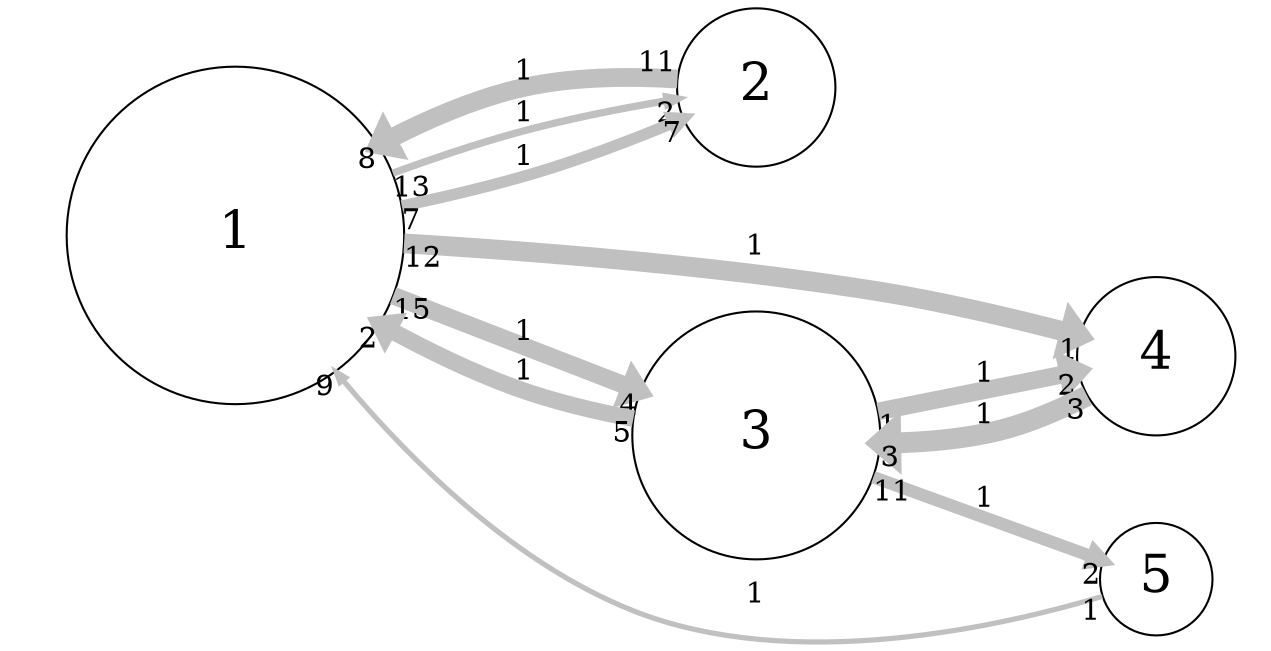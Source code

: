 digraph "" {
	graph [bb="0,0,601.22,305.28",
		overlap=false,
		rankdir=LR,
		ratio=0.5,
		scale=1,
		splines=spline
	];
	node [fontsize=25,
		label="\N",
		shape=circle
	];
	edge [arrowsize=0.5,
		splines=true
	];
	0	[height=2.25,
		label=1,
		pos="110.22,194.48",
		width=2.25];
	1	[height=1.05,
		label=2,
		pos="359.22,267.48",
		width=1.05];
	0 -> 1	[key=0,
		capacity=1,
		color=grey,
		from_pd=12,
		head_lp="318.04,253.64",
		headlabel=2,
		label=1,
		lp="249.22,254.73",
		penwidth=3.5,
		pos="e,321.42,261.89 185.59,225.22 204.99,232.52 226.02,239.83 245.85,245.48 267.11,251.54 291.11,256.49 311.45,260.15",
		pt=14,
		tail_lp="192.34,216.97",
		taillabel=13,
		to_pd=1];
	0 -> 1	[key=1,
		capacity=1,
		color=grey,
		from_pd=6,
		head_lp="321.13,243.95",
		headlabel=7,
		label=1,
		lp="249.22,232.73",
		penwidth=5.5,
		pos="e,324.5,252.2 190.35,209.07 210.81,213.52 232.67,218.87 252.6,224.98 273.23,231.31 295.48,239.97 314.21,247.82",
		pt=10,
		tail_lp="193.73,200.82",
		taillabel=7,
		to_pd=6];
	2	[height=1.65,
		label=3,
		pos="359.22,99.482",
		width=1.65];
	0 -> 2	[key=0,
		capacity=1,
		color=grey,
		from_pd=14,
		head_lp="300.09,128.79",
		headlabel=4,
		label=1,
		lp="249.22,148.73",
		penwidth=8.5,
		pos="e,303.46,120.54 186.34,165.59 220.11,152.6 259.62,137.41 292.23,124.86",
		pt=4,
		tail_lp="193.09,173.84",
		taillabel=15,
		to_pd=3];
	3	[height=1.05,
		label=4,
		pos="550.22,139.48",
		width=1.05];
	0 -> 3	[key=0,
		capacity=1,
		color=grey,
		from_pd=11,
		head_lp="509.76,140.23",
		headlabel=1,
		label=1,
		lp="359.22,188.73",
		penwidth=9.5,
		pos="e,513.13,148.48 191.48,190.16 253.7,186.15 341.94,179.02 418.62,167.48 446.19,163.33 476.66,156.91 501.23,151.26",
		pt=2,
		tail_lp="198.23,190.16",
		taillabel=12,
		to_pd=0];
	1 -> 0	[key=0,
		capacity=1,
		color=grey,
		from_pd=10,
		head_lp="174.65,230.89",
		headlabel=8,
		label=1,
		lp="249.22,276.73",
		penwidth=9.0,
		pos="e,178.03,239.14 321.22,272.01 299.03,273.62 270.43,273.72 245.85,267.48 226.44,262.56 206.81,254.22 188.75,244.89",
		pt=3,
		tail_lp="314.47,280.26",
		taillabel=11,
		to_pd=7];
	2 -> 0	[key=0,
		capacity=1,
		color=grey,
		from_pd=4,
		head_lp="175.7,143.08",
		headlabel=2,
		label=1,
		lp="249.22,127.73",
		penwidth=8.0,
		pos="e,179.07,151.33 299.82,106.44 282.17,109.52 262.94,113.88 245.85,119.98 226.92,126.74 207.49,135.96 189.49,145.61",
		pt=5,
		tail_lp="296.45,98.189",
		taillabel=5,
		to_pd=1];
	2 -> 3	[key=0,
		capacity=1,
		color=grey,
		from_pd=0,
		head_lp="509.47,123.53",
		headlabel=2,
		label=1,
		lp="469.22,130.73",
		penwidth=8.5,
		pos="e,512.84,131.78 417.7,111.65 444.42,117.3 475.83,123.95 501.26,129.33",
		pt=4,
		tail_lp="421.08,119.9",
		taillabel=1,
		to_pd=1];
	4	[height=0.75,
		label=5,
		pos="550.22,31.482",
		width=0.75];
	2 -> 4	[key=0,
		capacity=1,
		color=grey,
		from_pd=10,
		head_lp="521.34,32.05",
		headlabel=2,
		label=1,
		lp="469.22,69.732",
		penwidth=6.0,
		pos="e,524.71,40.3 415.65,79.539 447.44,68.104 486.38,54.094 513.99,44.158",
		pt=9,
		tail_lp="422.4,71.289",
		taillabel=11,
		to_pd=1];
	3 -> 2	[key=0,
		capacity=1,
		color=grey,
		from_pd=2,
		head_lp="422.26,103.55",
		headlabel=3,
		label=1,
		lp="469.22,108.73",
		penwidth=10.0,
		pos="e,418.89,95.301 517.67,119.58 504.3,112.24 488.22,104.8 472.6,100.98 459.47,97.775 445.21,96.194 431.4,95.594",
		pt=1,
		tail_lp="514.29,111.33",
		taillabel=3,
		to_pd=2];
	4 -> 0	[key=0,
		capacity=1,
		color=grey,
		from_pd=0,
		head_lp="161.7,120.83",
		headlabel=9,
		label=1,
		lp="359.22,23.732",
		penwidth=2.5,
		pos="e,158.32,129.08 524.4,22.992 478.26,8.6697 376.98,-15.867 299.82,14.982 245.24,36.804 197.45,82.775 163.63,122.73",
		pt=16,
		tail_lp="521.03,14.742",
		taillabel=1,
		to_pd=8];
}
